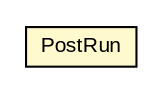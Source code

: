 #!/usr/local/bin/dot
#
# Class diagram 
# Generated by UMLGraph version R5_6-24-gf6e263 (http://www.umlgraph.org/)
#

digraph G {
	edge [fontname="arial",fontsize=10,labelfontname="arial",labelfontsize=10];
	node [fontname="arial",fontsize=10,shape=plaintext];
	nodesep=0.25;
	ranksep=0.5;
	// edu.arizona.biosemantics.semanticmarkup.run.PostRun
	c119627 [label=<<table title="edu.arizona.biosemantics.semanticmarkup.run.PostRun" border="0" cellborder="1" cellspacing="0" cellpadding="2" port="p" bgcolor="lemonChiffon" href="./PostRun.html">
		<tr><td><table border="0" cellspacing="0" cellpadding="1">
<tr><td align="center" balign="center"> PostRun </td></tr>
		</table></td></tr>
		</table>>, URL="./PostRun.html", fontname="arial", fontcolor="black", fontsize=10.0];
}


